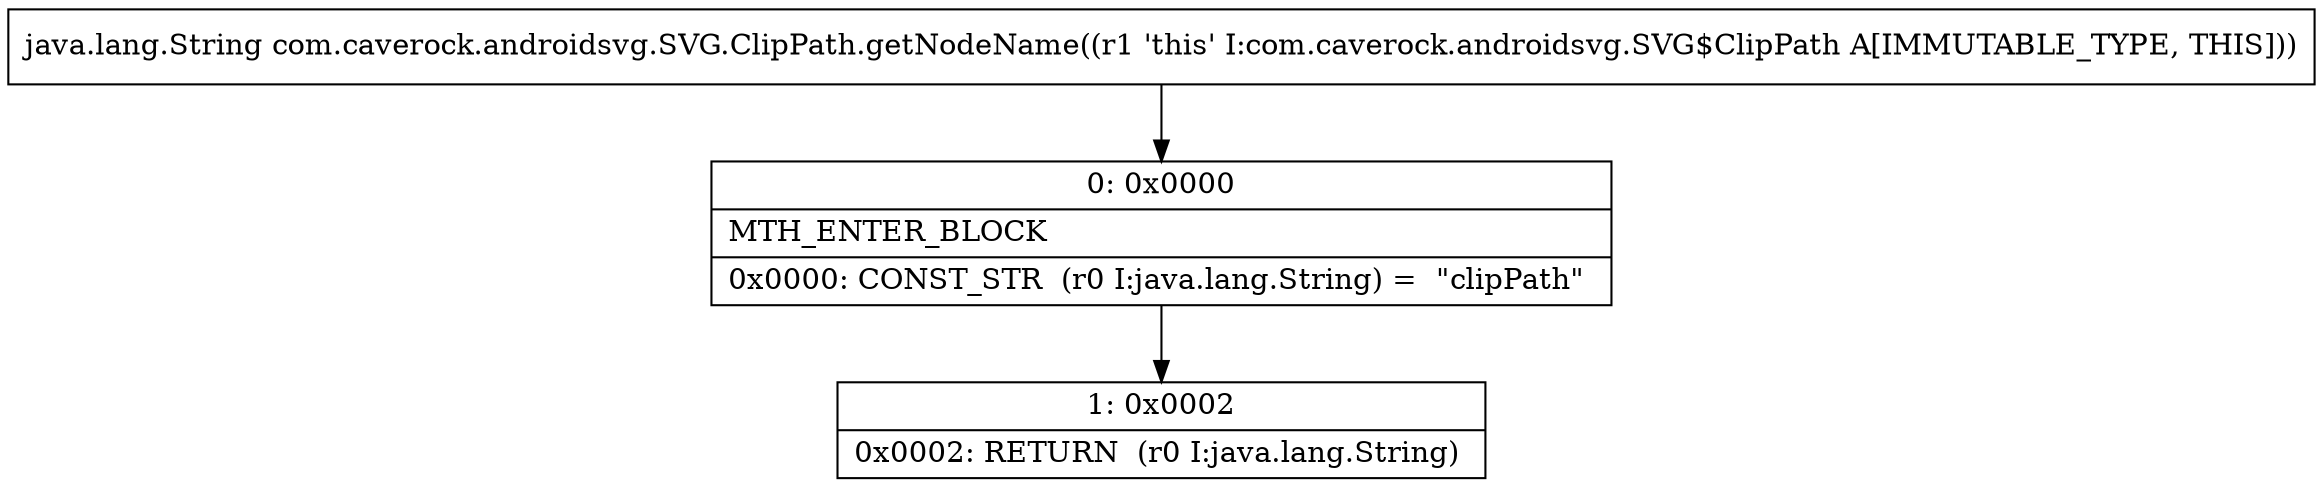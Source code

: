 digraph "CFG forcom.caverock.androidsvg.SVG.ClipPath.getNodeName()Ljava\/lang\/String;" {
Node_0 [shape=record,label="{0\:\ 0x0000|MTH_ENTER_BLOCK\l|0x0000: CONST_STR  (r0 I:java.lang.String) =  \"clipPath\" \l}"];
Node_1 [shape=record,label="{1\:\ 0x0002|0x0002: RETURN  (r0 I:java.lang.String) \l}"];
MethodNode[shape=record,label="{java.lang.String com.caverock.androidsvg.SVG.ClipPath.getNodeName((r1 'this' I:com.caverock.androidsvg.SVG$ClipPath A[IMMUTABLE_TYPE, THIS])) }"];
MethodNode -> Node_0;
Node_0 -> Node_1;
}


